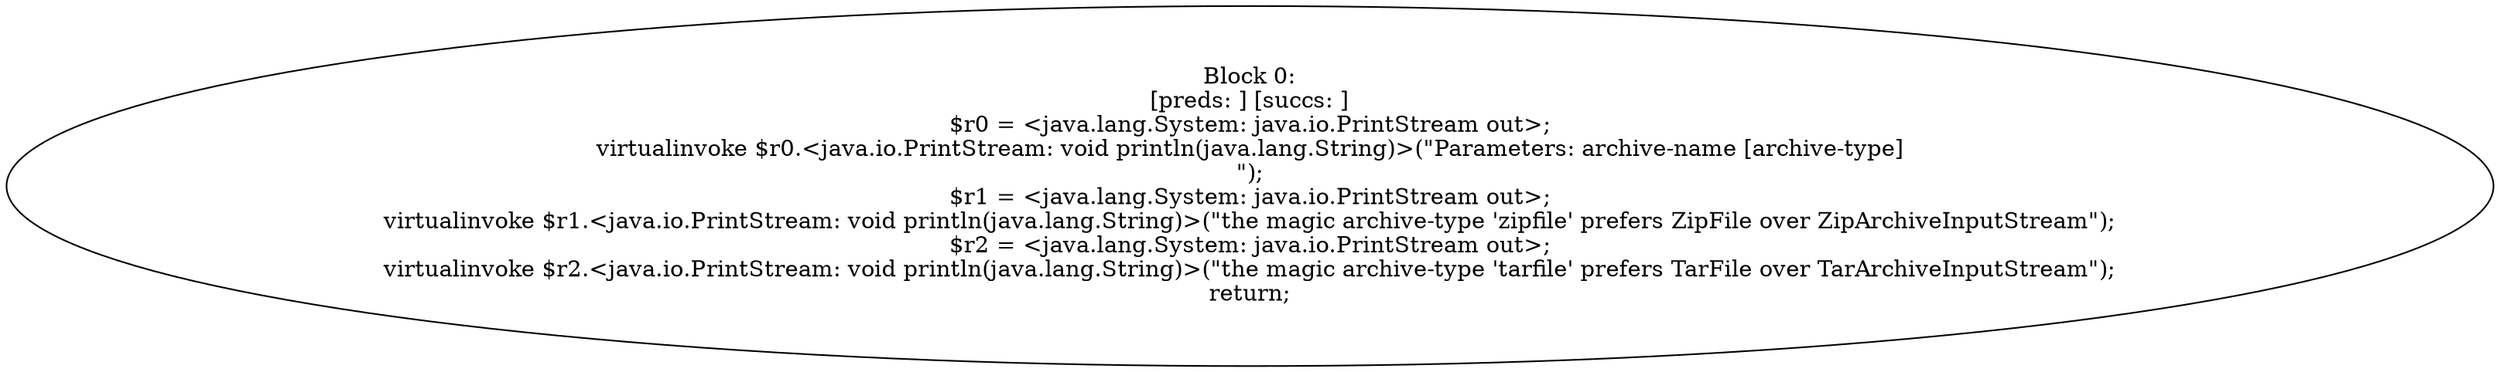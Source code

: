 digraph "unitGraph" {
    "Block 0:
[preds: ] [succs: ]
$r0 = <java.lang.System: java.io.PrintStream out>;
virtualinvoke $r0.<java.io.PrintStream: void println(java.lang.String)>(\"Parameters: archive-name [archive-type]\n\");
$r1 = <java.lang.System: java.io.PrintStream out>;
virtualinvoke $r1.<java.io.PrintStream: void println(java.lang.String)>(\"the magic archive-type \'zipfile\' prefers ZipFile over ZipArchiveInputStream\");
$r2 = <java.lang.System: java.io.PrintStream out>;
virtualinvoke $r2.<java.io.PrintStream: void println(java.lang.String)>(\"the magic archive-type \'tarfile\' prefers TarFile over TarArchiveInputStream\");
return;
"
}
